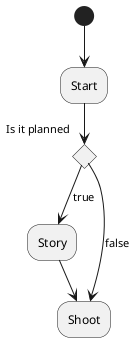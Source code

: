 @startuml
(*) -->"Start"
if "Is it planned" then
-->[true] "Story"
--> "Shoot"
else
-->[false] "Shoot"

@enduml
